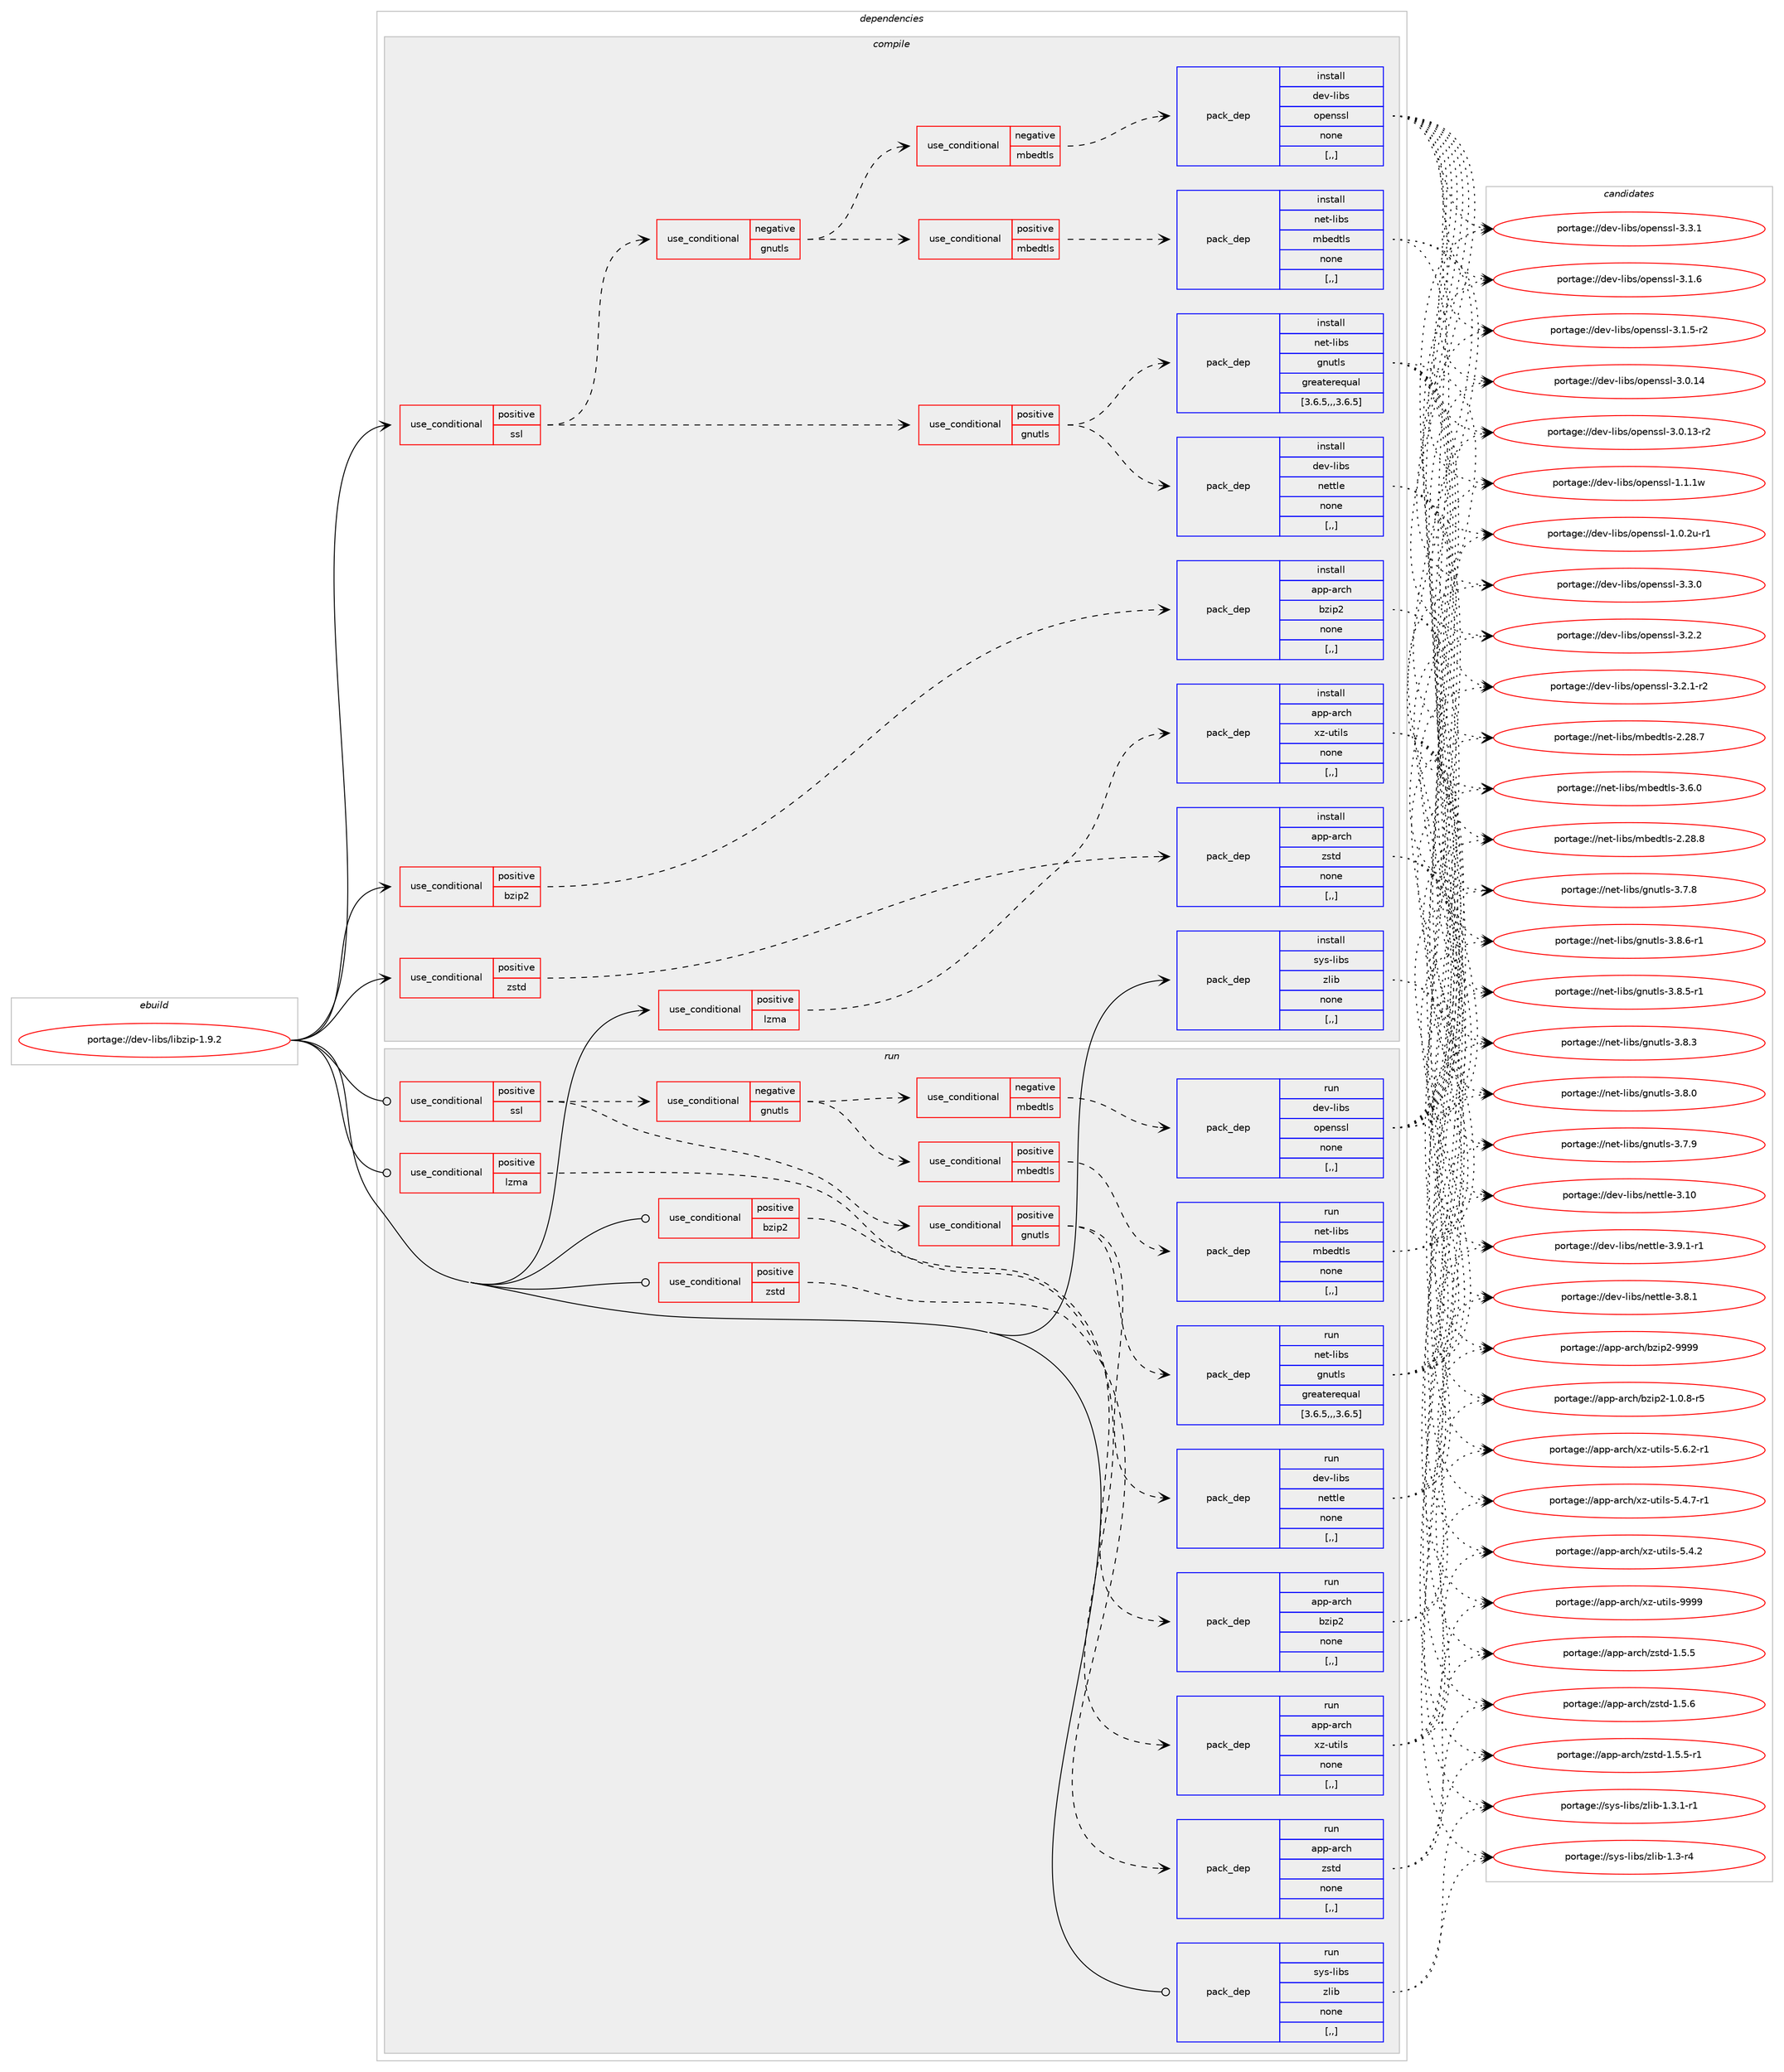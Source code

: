 digraph prolog {

# *************
# Graph options
# *************

newrank=true;
concentrate=true;
compound=true;
graph [rankdir=LR,fontname=Helvetica,fontsize=10,ranksep=1.5];#, ranksep=2.5, nodesep=0.2];
edge  [arrowhead=vee];
node  [fontname=Helvetica,fontsize=10];

# **********
# The ebuild
# **********

subgraph cluster_leftcol {
color=gray;
label=<<i>ebuild</i>>;
id [label="portage://dev-libs/libzip-1.9.2", color=red, width=4, href="../dev-libs/libzip-1.9.2.svg"];
}

# ****************
# The dependencies
# ****************

subgraph cluster_midcol {
color=gray;
label=<<i>dependencies</i>>;
subgraph cluster_compile {
fillcolor="#eeeeee";
style=filled;
label=<<i>compile</i>>;
subgraph cond27631 {
dependency112274 [label=<<TABLE BORDER="0" CELLBORDER="1" CELLSPACING="0" CELLPADDING="4"><TR><TD ROWSPAN="3" CELLPADDING="10">use_conditional</TD></TR><TR><TD>positive</TD></TR><TR><TD>bzip2</TD></TR></TABLE>>, shape=none, color=red];
subgraph pack83444 {
dependency112275 [label=<<TABLE BORDER="0" CELLBORDER="1" CELLSPACING="0" CELLPADDING="4" WIDTH="220"><TR><TD ROWSPAN="6" CELLPADDING="30">pack_dep</TD></TR><TR><TD WIDTH="110">install</TD></TR><TR><TD>app-arch</TD></TR><TR><TD>bzip2</TD></TR><TR><TD>none</TD></TR><TR><TD>[,,]</TD></TR></TABLE>>, shape=none, color=blue];
}
dependency112274:e -> dependency112275:w [weight=20,style="dashed",arrowhead="vee"];
}
id:e -> dependency112274:w [weight=20,style="solid",arrowhead="vee"];
subgraph cond27632 {
dependency112276 [label=<<TABLE BORDER="0" CELLBORDER="1" CELLSPACING="0" CELLPADDING="4"><TR><TD ROWSPAN="3" CELLPADDING="10">use_conditional</TD></TR><TR><TD>positive</TD></TR><TR><TD>lzma</TD></TR></TABLE>>, shape=none, color=red];
subgraph pack83445 {
dependency112277 [label=<<TABLE BORDER="0" CELLBORDER="1" CELLSPACING="0" CELLPADDING="4" WIDTH="220"><TR><TD ROWSPAN="6" CELLPADDING="30">pack_dep</TD></TR><TR><TD WIDTH="110">install</TD></TR><TR><TD>app-arch</TD></TR><TR><TD>xz-utils</TD></TR><TR><TD>none</TD></TR><TR><TD>[,,]</TD></TR></TABLE>>, shape=none, color=blue];
}
dependency112276:e -> dependency112277:w [weight=20,style="dashed",arrowhead="vee"];
}
id:e -> dependency112276:w [weight=20,style="solid",arrowhead="vee"];
subgraph cond27633 {
dependency112278 [label=<<TABLE BORDER="0" CELLBORDER="1" CELLSPACING="0" CELLPADDING="4"><TR><TD ROWSPAN="3" CELLPADDING="10">use_conditional</TD></TR><TR><TD>positive</TD></TR><TR><TD>ssl</TD></TR></TABLE>>, shape=none, color=red];
subgraph cond27634 {
dependency112279 [label=<<TABLE BORDER="0" CELLBORDER="1" CELLSPACING="0" CELLPADDING="4"><TR><TD ROWSPAN="3" CELLPADDING="10">use_conditional</TD></TR><TR><TD>positive</TD></TR><TR><TD>gnutls</TD></TR></TABLE>>, shape=none, color=red];
subgraph pack83446 {
dependency112280 [label=<<TABLE BORDER="0" CELLBORDER="1" CELLSPACING="0" CELLPADDING="4" WIDTH="220"><TR><TD ROWSPAN="6" CELLPADDING="30">pack_dep</TD></TR><TR><TD WIDTH="110">install</TD></TR><TR><TD>dev-libs</TD></TR><TR><TD>nettle</TD></TR><TR><TD>none</TD></TR><TR><TD>[,,]</TD></TR></TABLE>>, shape=none, color=blue];
}
dependency112279:e -> dependency112280:w [weight=20,style="dashed",arrowhead="vee"];
subgraph pack83447 {
dependency112281 [label=<<TABLE BORDER="0" CELLBORDER="1" CELLSPACING="0" CELLPADDING="4" WIDTH="220"><TR><TD ROWSPAN="6" CELLPADDING="30">pack_dep</TD></TR><TR><TD WIDTH="110">install</TD></TR><TR><TD>net-libs</TD></TR><TR><TD>gnutls</TD></TR><TR><TD>greaterequal</TD></TR><TR><TD>[3.6.5,,,3.6.5]</TD></TR></TABLE>>, shape=none, color=blue];
}
dependency112279:e -> dependency112281:w [weight=20,style="dashed",arrowhead="vee"];
}
dependency112278:e -> dependency112279:w [weight=20,style="dashed",arrowhead="vee"];
subgraph cond27635 {
dependency112282 [label=<<TABLE BORDER="0" CELLBORDER="1" CELLSPACING="0" CELLPADDING="4"><TR><TD ROWSPAN="3" CELLPADDING="10">use_conditional</TD></TR><TR><TD>negative</TD></TR><TR><TD>gnutls</TD></TR></TABLE>>, shape=none, color=red];
subgraph cond27636 {
dependency112283 [label=<<TABLE BORDER="0" CELLBORDER="1" CELLSPACING="0" CELLPADDING="4"><TR><TD ROWSPAN="3" CELLPADDING="10">use_conditional</TD></TR><TR><TD>positive</TD></TR><TR><TD>mbedtls</TD></TR></TABLE>>, shape=none, color=red];
subgraph pack83448 {
dependency112284 [label=<<TABLE BORDER="0" CELLBORDER="1" CELLSPACING="0" CELLPADDING="4" WIDTH="220"><TR><TD ROWSPAN="6" CELLPADDING="30">pack_dep</TD></TR><TR><TD WIDTH="110">install</TD></TR><TR><TD>net-libs</TD></TR><TR><TD>mbedtls</TD></TR><TR><TD>none</TD></TR><TR><TD>[,,]</TD></TR></TABLE>>, shape=none, color=blue];
}
dependency112283:e -> dependency112284:w [weight=20,style="dashed",arrowhead="vee"];
}
dependency112282:e -> dependency112283:w [weight=20,style="dashed",arrowhead="vee"];
subgraph cond27637 {
dependency112285 [label=<<TABLE BORDER="0" CELLBORDER="1" CELLSPACING="0" CELLPADDING="4"><TR><TD ROWSPAN="3" CELLPADDING="10">use_conditional</TD></TR><TR><TD>negative</TD></TR><TR><TD>mbedtls</TD></TR></TABLE>>, shape=none, color=red];
subgraph pack83449 {
dependency112286 [label=<<TABLE BORDER="0" CELLBORDER="1" CELLSPACING="0" CELLPADDING="4" WIDTH="220"><TR><TD ROWSPAN="6" CELLPADDING="30">pack_dep</TD></TR><TR><TD WIDTH="110">install</TD></TR><TR><TD>dev-libs</TD></TR><TR><TD>openssl</TD></TR><TR><TD>none</TD></TR><TR><TD>[,,]</TD></TR></TABLE>>, shape=none, color=blue];
}
dependency112285:e -> dependency112286:w [weight=20,style="dashed",arrowhead="vee"];
}
dependency112282:e -> dependency112285:w [weight=20,style="dashed",arrowhead="vee"];
}
dependency112278:e -> dependency112282:w [weight=20,style="dashed",arrowhead="vee"];
}
id:e -> dependency112278:w [weight=20,style="solid",arrowhead="vee"];
subgraph cond27638 {
dependency112287 [label=<<TABLE BORDER="0" CELLBORDER="1" CELLSPACING="0" CELLPADDING="4"><TR><TD ROWSPAN="3" CELLPADDING="10">use_conditional</TD></TR><TR><TD>positive</TD></TR><TR><TD>zstd</TD></TR></TABLE>>, shape=none, color=red];
subgraph pack83450 {
dependency112288 [label=<<TABLE BORDER="0" CELLBORDER="1" CELLSPACING="0" CELLPADDING="4" WIDTH="220"><TR><TD ROWSPAN="6" CELLPADDING="30">pack_dep</TD></TR><TR><TD WIDTH="110">install</TD></TR><TR><TD>app-arch</TD></TR><TR><TD>zstd</TD></TR><TR><TD>none</TD></TR><TR><TD>[,,]</TD></TR></TABLE>>, shape=none, color=blue];
}
dependency112287:e -> dependency112288:w [weight=20,style="dashed",arrowhead="vee"];
}
id:e -> dependency112287:w [weight=20,style="solid",arrowhead="vee"];
subgraph pack83451 {
dependency112289 [label=<<TABLE BORDER="0" CELLBORDER="1" CELLSPACING="0" CELLPADDING="4" WIDTH="220"><TR><TD ROWSPAN="6" CELLPADDING="30">pack_dep</TD></TR><TR><TD WIDTH="110">install</TD></TR><TR><TD>sys-libs</TD></TR><TR><TD>zlib</TD></TR><TR><TD>none</TD></TR><TR><TD>[,,]</TD></TR></TABLE>>, shape=none, color=blue];
}
id:e -> dependency112289:w [weight=20,style="solid",arrowhead="vee"];
}
subgraph cluster_compileandrun {
fillcolor="#eeeeee";
style=filled;
label=<<i>compile and run</i>>;
}
subgraph cluster_run {
fillcolor="#eeeeee";
style=filled;
label=<<i>run</i>>;
subgraph cond27639 {
dependency112290 [label=<<TABLE BORDER="0" CELLBORDER="1" CELLSPACING="0" CELLPADDING="4"><TR><TD ROWSPAN="3" CELLPADDING="10">use_conditional</TD></TR><TR><TD>positive</TD></TR><TR><TD>bzip2</TD></TR></TABLE>>, shape=none, color=red];
subgraph pack83452 {
dependency112291 [label=<<TABLE BORDER="0" CELLBORDER="1" CELLSPACING="0" CELLPADDING="4" WIDTH="220"><TR><TD ROWSPAN="6" CELLPADDING="30">pack_dep</TD></TR><TR><TD WIDTH="110">run</TD></TR><TR><TD>app-arch</TD></TR><TR><TD>bzip2</TD></TR><TR><TD>none</TD></TR><TR><TD>[,,]</TD></TR></TABLE>>, shape=none, color=blue];
}
dependency112290:e -> dependency112291:w [weight=20,style="dashed",arrowhead="vee"];
}
id:e -> dependency112290:w [weight=20,style="solid",arrowhead="odot"];
subgraph cond27640 {
dependency112292 [label=<<TABLE BORDER="0" CELLBORDER="1" CELLSPACING="0" CELLPADDING="4"><TR><TD ROWSPAN="3" CELLPADDING="10">use_conditional</TD></TR><TR><TD>positive</TD></TR><TR><TD>lzma</TD></TR></TABLE>>, shape=none, color=red];
subgraph pack83453 {
dependency112293 [label=<<TABLE BORDER="0" CELLBORDER="1" CELLSPACING="0" CELLPADDING="4" WIDTH="220"><TR><TD ROWSPAN="6" CELLPADDING="30">pack_dep</TD></TR><TR><TD WIDTH="110">run</TD></TR><TR><TD>app-arch</TD></TR><TR><TD>xz-utils</TD></TR><TR><TD>none</TD></TR><TR><TD>[,,]</TD></TR></TABLE>>, shape=none, color=blue];
}
dependency112292:e -> dependency112293:w [weight=20,style="dashed",arrowhead="vee"];
}
id:e -> dependency112292:w [weight=20,style="solid",arrowhead="odot"];
subgraph cond27641 {
dependency112294 [label=<<TABLE BORDER="0" CELLBORDER="1" CELLSPACING="0" CELLPADDING="4"><TR><TD ROWSPAN="3" CELLPADDING="10">use_conditional</TD></TR><TR><TD>positive</TD></TR><TR><TD>ssl</TD></TR></TABLE>>, shape=none, color=red];
subgraph cond27642 {
dependency112295 [label=<<TABLE BORDER="0" CELLBORDER="1" CELLSPACING="0" CELLPADDING="4"><TR><TD ROWSPAN="3" CELLPADDING="10">use_conditional</TD></TR><TR><TD>positive</TD></TR><TR><TD>gnutls</TD></TR></TABLE>>, shape=none, color=red];
subgraph pack83454 {
dependency112296 [label=<<TABLE BORDER="0" CELLBORDER="1" CELLSPACING="0" CELLPADDING="4" WIDTH="220"><TR><TD ROWSPAN="6" CELLPADDING="30">pack_dep</TD></TR><TR><TD WIDTH="110">run</TD></TR><TR><TD>dev-libs</TD></TR><TR><TD>nettle</TD></TR><TR><TD>none</TD></TR><TR><TD>[,,]</TD></TR></TABLE>>, shape=none, color=blue];
}
dependency112295:e -> dependency112296:w [weight=20,style="dashed",arrowhead="vee"];
subgraph pack83455 {
dependency112297 [label=<<TABLE BORDER="0" CELLBORDER="1" CELLSPACING="0" CELLPADDING="4" WIDTH="220"><TR><TD ROWSPAN="6" CELLPADDING="30">pack_dep</TD></TR><TR><TD WIDTH="110">run</TD></TR><TR><TD>net-libs</TD></TR><TR><TD>gnutls</TD></TR><TR><TD>greaterequal</TD></TR><TR><TD>[3.6.5,,,3.6.5]</TD></TR></TABLE>>, shape=none, color=blue];
}
dependency112295:e -> dependency112297:w [weight=20,style="dashed",arrowhead="vee"];
}
dependency112294:e -> dependency112295:w [weight=20,style="dashed",arrowhead="vee"];
subgraph cond27643 {
dependency112298 [label=<<TABLE BORDER="0" CELLBORDER="1" CELLSPACING="0" CELLPADDING="4"><TR><TD ROWSPAN="3" CELLPADDING="10">use_conditional</TD></TR><TR><TD>negative</TD></TR><TR><TD>gnutls</TD></TR></TABLE>>, shape=none, color=red];
subgraph cond27644 {
dependency112299 [label=<<TABLE BORDER="0" CELLBORDER="1" CELLSPACING="0" CELLPADDING="4"><TR><TD ROWSPAN="3" CELLPADDING="10">use_conditional</TD></TR><TR><TD>positive</TD></TR><TR><TD>mbedtls</TD></TR></TABLE>>, shape=none, color=red];
subgraph pack83456 {
dependency112300 [label=<<TABLE BORDER="0" CELLBORDER="1" CELLSPACING="0" CELLPADDING="4" WIDTH="220"><TR><TD ROWSPAN="6" CELLPADDING="30">pack_dep</TD></TR><TR><TD WIDTH="110">run</TD></TR><TR><TD>net-libs</TD></TR><TR><TD>mbedtls</TD></TR><TR><TD>none</TD></TR><TR><TD>[,,]</TD></TR></TABLE>>, shape=none, color=blue];
}
dependency112299:e -> dependency112300:w [weight=20,style="dashed",arrowhead="vee"];
}
dependency112298:e -> dependency112299:w [weight=20,style="dashed",arrowhead="vee"];
subgraph cond27645 {
dependency112301 [label=<<TABLE BORDER="0" CELLBORDER="1" CELLSPACING="0" CELLPADDING="4"><TR><TD ROWSPAN="3" CELLPADDING="10">use_conditional</TD></TR><TR><TD>negative</TD></TR><TR><TD>mbedtls</TD></TR></TABLE>>, shape=none, color=red];
subgraph pack83457 {
dependency112302 [label=<<TABLE BORDER="0" CELLBORDER="1" CELLSPACING="0" CELLPADDING="4" WIDTH="220"><TR><TD ROWSPAN="6" CELLPADDING="30">pack_dep</TD></TR><TR><TD WIDTH="110">run</TD></TR><TR><TD>dev-libs</TD></TR><TR><TD>openssl</TD></TR><TR><TD>none</TD></TR><TR><TD>[,,]</TD></TR></TABLE>>, shape=none, color=blue];
}
dependency112301:e -> dependency112302:w [weight=20,style="dashed",arrowhead="vee"];
}
dependency112298:e -> dependency112301:w [weight=20,style="dashed",arrowhead="vee"];
}
dependency112294:e -> dependency112298:w [weight=20,style="dashed",arrowhead="vee"];
}
id:e -> dependency112294:w [weight=20,style="solid",arrowhead="odot"];
subgraph cond27646 {
dependency112303 [label=<<TABLE BORDER="0" CELLBORDER="1" CELLSPACING="0" CELLPADDING="4"><TR><TD ROWSPAN="3" CELLPADDING="10">use_conditional</TD></TR><TR><TD>positive</TD></TR><TR><TD>zstd</TD></TR></TABLE>>, shape=none, color=red];
subgraph pack83458 {
dependency112304 [label=<<TABLE BORDER="0" CELLBORDER="1" CELLSPACING="0" CELLPADDING="4" WIDTH="220"><TR><TD ROWSPAN="6" CELLPADDING="30">pack_dep</TD></TR><TR><TD WIDTH="110">run</TD></TR><TR><TD>app-arch</TD></TR><TR><TD>zstd</TD></TR><TR><TD>none</TD></TR><TR><TD>[,,]</TD></TR></TABLE>>, shape=none, color=blue];
}
dependency112303:e -> dependency112304:w [weight=20,style="dashed",arrowhead="vee"];
}
id:e -> dependency112303:w [weight=20,style="solid",arrowhead="odot"];
subgraph pack83459 {
dependency112305 [label=<<TABLE BORDER="0" CELLBORDER="1" CELLSPACING="0" CELLPADDING="4" WIDTH="220"><TR><TD ROWSPAN="6" CELLPADDING="30">pack_dep</TD></TR><TR><TD WIDTH="110">run</TD></TR><TR><TD>sys-libs</TD></TR><TR><TD>zlib</TD></TR><TR><TD>none</TD></TR><TR><TD>[,,]</TD></TR></TABLE>>, shape=none, color=blue];
}
id:e -> dependency112305:w [weight=20,style="solid",arrowhead="odot"];
}
}

# **************
# The candidates
# **************

subgraph cluster_choices {
rank=same;
color=gray;
label=<<i>candidates</i>>;

subgraph choice83444 {
color=black;
nodesep=1;
choice971121124597114991044798122105112504557575757 [label="portage://app-arch/bzip2-9999", color=red, width=4,href="../app-arch/bzip2-9999.svg"];
choice971121124597114991044798122105112504549464846564511453 [label="portage://app-arch/bzip2-1.0.8-r5", color=red, width=4,href="../app-arch/bzip2-1.0.8-r5.svg"];
dependency112275:e -> choice971121124597114991044798122105112504557575757:w [style=dotted,weight="100"];
dependency112275:e -> choice971121124597114991044798122105112504549464846564511453:w [style=dotted,weight="100"];
}
subgraph choice83445 {
color=black;
nodesep=1;
choice9711211245971149910447120122451171161051081154557575757 [label="portage://app-arch/xz-utils-9999", color=red, width=4,href="../app-arch/xz-utils-9999.svg"];
choice9711211245971149910447120122451171161051081154553465446504511449 [label="portage://app-arch/xz-utils-5.6.2-r1", color=red, width=4,href="../app-arch/xz-utils-5.6.2-r1.svg"];
choice9711211245971149910447120122451171161051081154553465246554511449 [label="portage://app-arch/xz-utils-5.4.7-r1", color=red, width=4,href="../app-arch/xz-utils-5.4.7-r1.svg"];
choice971121124597114991044712012245117116105108115455346524650 [label="portage://app-arch/xz-utils-5.4.2", color=red, width=4,href="../app-arch/xz-utils-5.4.2.svg"];
dependency112277:e -> choice9711211245971149910447120122451171161051081154557575757:w [style=dotted,weight="100"];
dependency112277:e -> choice9711211245971149910447120122451171161051081154553465446504511449:w [style=dotted,weight="100"];
dependency112277:e -> choice9711211245971149910447120122451171161051081154553465246554511449:w [style=dotted,weight="100"];
dependency112277:e -> choice971121124597114991044712012245117116105108115455346524650:w [style=dotted,weight="100"];
}
subgraph choice83446 {
color=black;
nodesep=1;
choice1001011184510810598115471101011161161081014551464948 [label="portage://dev-libs/nettle-3.10", color=red, width=4,href="../dev-libs/nettle-3.10.svg"];
choice1001011184510810598115471101011161161081014551465746494511449 [label="portage://dev-libs/nettle-3.9.1-r1", color=red, width=4,href="../dev-libs/nettle-3.9.1-r1.svg"];
choice100101118451081059811547110101116116108101455146564649 [label="portage://dev-libs/nettle-3.8.1", color=red, width=4,href="../dev-libs/nettle-3.8.1.svg"];
dependency112280:e -> choice1001011184510810598115471101011161161081014551464948:w [style=dotted,weight="100"];
dependency112280:e -> choice1001011184510810598115471101011161161081014551465746494511449:w [style=dotted,weight="100"];
dependency112280:e -> choice100101118451081059811547110101116116108101455146564649:w [style=dotted,weight="100"];
}
subgraph choice83447 {
color=black;
nodesep=1;
choice1101011164510810598115471031101171161081154551465646544511449 [label="portage://net-libs/gnutls-3.8.6-r1", color=red, width=4,href="../net-libs/gnutls-3.8.6-r1.svg"];
choice1101011164510810598115471031101171161081154551465646534511449 [label="portage://net-libs/gnutls-3.8.5-r1", color=red, width=4,href="../net-libs/gnutls-3.8.5-r1.svg"];
choice110101116451081059811547103110117116108115455146564651 [label="portage://net-libs/gnutls-3.8.3", color=red, width=4,href="../net-libs/gnutls-3.8.3.svg"];
choice110101116451081059811547103110117116108115455146564648 [label="portage://net-libs/gnutls-3.8.0", color=red, width=4,href="../net-libs/gnutls-3.8.0.svg"];
choice110101116451081059811547103110117116108115455146554657 [label="portage://net-libs/gnutls-3.7.9", color=red, width=4,href="../net-libs/gnutls-3.7.9.svg"];
choice110101116451081059811547103110117116108115455146554656 [label="portage://net-libs/gnutls-3.7.8", color=red, width=4,href="../net-libs/gnutls-3.7.8.svg"];
dependency112281:e -> choice1101011164510810598115471031101171161081154551465646544511449:w [style=dotted,weight="100"];
dependency112281:e -> choice1101011164510810598115471031101171161081154551465646534511449:w [style=dotted,weight="100"];
dependency112281:e -> choice110101116451081059811547103110117116108115455146564651:w [style=dotted,weight="100"];
dependency112281:e -> choice110101116451081059811547103110117116108115455146564648:w [style=dotted,weight="100"];
dependency112281:e -> choice110101116451081059811547103110117116108115455146554657:w [style=dotted,weight="100"];
dependency112281:e -> choice110101116451081059811547103110117116108115455146554656:w [style=dotted,weight="100"];
}
subgraph choice83448 {
color=black;
nodesep=1;
choice11010111645108105981154710998101100116108115455146544648 [label="portage://net-libs/mbedtls-3.6.0", color=red, width=4,href="../net-libs/mbedtls-3.6.0.svg"];
choice1101011164510810598115471099810110011610811545504650564656 [label="portage://net-libs/mbedtls-2.28.8", color=red, width=4,href="../net-libs/mbedtls-2.28.8.svg"];
choice1101011164510810598115471099810110011610811545504650564655 [label="portage://net-libs/mbedtls-2.28.7", color=red, width=4,href="../net-libs/mbedtls-2.28.7.svg"];
dependency112284:e -> choice11010111645108105981154710998101100116108115455146544648:w [style=dotted,weight="100"];
dependency112284:e -> choice1101011164510810598115471099810110011610811545504650564656:w [style=dotted,weight="100"];
dependency112284:e -> choice1101011164510810598115471099810110011610811545504650564655:w [style=dotted,weight="100"];
}
subgraph choice83449 {
color=black;
nodesep=1;
choice100101118451081059811547111112101110115115108455146514649 [label="portage://dev-libs/openssl-3.3.1", color=red, width=4,href="../dev-libs/openssl-3.3.1.svg"];
choice100101118451081059811547111112101110115115108455146514648 [label="portage://dev-libs/openssl-3.3.0", color=red, width=4,href="../dev-libs/openssl-3.3.0.svg"];
choice100101118451081059811547111112101110115115108455146504650 [label="portage://dev-libs/openssl-3.2.2", color=red, width=4,href="../dev-libs/openssl-3.2.2.svg"];
choice1001011184510810598115471111121011101151151084551465046494511450 [label="portage://dev-libs/openssl-3.2.1-r2", color=red, width=4,href="../dev-libs/openssl-3.2.1-r2.svg"];
choice100101118451081059811547111112101110115115108455146494654 [label="portage://dev-libs/openssl-3.1.6", color=red, width=4,href="../dev-libs/openssl-3.1.6.svg"];
choice1001011184510810598115471111121011101151151084551464946534511450 [label="portage://dev-libs/openssl-3.1.5-r2", color=red, width=4,href="../dev-libs/openssl-3.1.5-r2.svg"];
choice10010111845108105981154711111210111011511510845514648464952 [label="portage://dev-libs/openssl-3.0.14", color=red, width=4,href="../dev-libs/openssl-3.0.14.svg"];
choice100101118451081059811547111112101110115115108455146484649514511450 [label="portage://dev-libs/openssl-3.0.13-r2", color=red, width=4,href="../dev-libs/openssl-3.0.13-r2.svg"];
choice100101118451081059811547111112101110115115108454946494649119 [label="portage://dev-libs/openssl-1.1.1w", color=red, width=4,href="../dev-libs/openssl-1.1.1w.svg"];
choice1001011184510810598115471111121011101151151084549464846501174511449 [label="portage://dev-libs/openssl-1.0.2u-r1", color=red, width=4,href="../dev-libs/openssl-1.0.2u-r1.svg"];
dependency112286:e -> choice100101118451081059811547111112101110115115108455146514649:w [style=dotted,weight="100"];
dependency112286:e -> choice100101118451081059811547111112101110115115108455146514648:w [style=dotted,weight="100"];
dependency112286:e -> choice100101118451081059811547111112101110115115108455146504650:w [style=dotted,weight="100"];
dependency112286:e -> choice1001011184510810598115471111121011101151151084551465046494511450:w [style=dotted,weight="100"];
dependency112286:e -> choice100101118451081059811547111112101110115115108455146494654:w [style=dotted,weight="100"];
dependency112286:e -> choice1001011184510810598115471111121011101151151084551464946534511450:w [style=dotted,weight="100"];
dependency112286:e -> choice10010111845108105981154711111210111011511510845514648464952:w [style=dotted,weight="100"];
dependency112286:e -> choice100101118451081059811547111112101110115115108455146484649514511450:w [style=dotted,weight="100"];
dependency112286:e -> choice100101118451081059811547111112101110115115108454946494649119:w [style=dotted,weight="100"];
dependency112286:e -> choice1001011184510810598115471111121011101151151084549464846501174511449:w [style=dotted,weight="100"];
}
subgraph choice83450 {
color=black;
nodesep=1;
choice9711211245971149910447122115116100454946534654 [label="portage://app-arch/zstd-1.5.6", color=red, width=4,href="../app-arch/zstd-1.5.6.svg"];
choice97112112459711499104471221151161004549465346534511449 [label="portage://app-arch/zstd-1.5.5-r1", color=red, width=4,href="../app-arch/zstd-1.5.5-r1.svg"];
choice9711211245971149910447122115116100454946534653 [label="portage://app-arch/zstd-1.5.5", color=red, width=4,href="../app-arch/zstd-1.5.5.svg"];
dependency112288:e -> choice9711211245971149910447122115116100454946534654:w [style=dotted,weight="100"];
dependency112288:e -> choice97112112459711499104471221151161004549465346534511449:w [style=dotted,weight="100"];
dependency112288:e -> choice9711211245971149910447122115116100454946534653:w [style=dotted,weight="100"];
}
subgraph choice83451 {
color=black;
nodesep=1;
choice115121115451081059811547122108105984549465146494511449 [label="portage://sys-libs/zlib-1.3.1-r1", color=red, width=4,href="../sys-libs/zlib-1.3.1-r1.svg"];
choice11512111545108105981154712210810598454946514511452 [label="portage://sys-libs/zlib-1.3-r4", color=red, width=4,href="../sys-libs/zlib-1.3-r4.svg"];
dependency112289:e -> choice115121115451081059811547122108105984549465146494511449:w [style=dotted,weight="100"];
dependency112289:e -> choice11512111545108105981154712210810598454946514511452:w [style=dotted,weight="100"];
}
subgraph choice83452 {
color=black;
nodesep=1;
choice971121124597114991044798122105112504557575757 [label="portage://app-arch/bzip2-9999", color=red, width=4,href="../app-arch/bzip2-9999.svg"];
choice971121124597114991044798122105112504549464846564511453 [label="portage://app-arch/bzip2-1.0.8-r5", color=red, width=4,href="../app-arch/bzip2-1.0.8-r5.svg"];
dependency112291:e -> choice971121124597114991044798122105112504557575757:w [style=dotted,weight="100"];
dependency112291:e -> choice971121124597114991044798122105112504549464846564511453:w [style=dotted,weight="100"];
}
subgraph choice83453 {
color=black;
nodesep=1;
choice9711211245971149910447120122451171161051081154557575757 [label="portage://app-arch/xz-utils-9999", color=red, width=4,href="../app-arch/xz-utils-9999.svg"];
choice9711211245971149910447120122451171161051081154553465446504511449 [label="portage://app-arch/xz-utils-5.6.2-r1", color=red, width=4,href="../app-arch/xz-utils-5.6.2-r1.svg"];
choice9711211245971149910447120122451171161051081154553465246554511449 [label="portage://app-arch/xz-utils-5.4.7-r1", color=red, width=4,href="../app-arch/xz-utils-5.4.7-r1.svg"];
choice971121124597114991044712012245117116105108115455346524650 [label="portage://app-arch/xz-utils-5.4.2", color=red, width=4,href="../app-arch/xz-utils-5.4.2.svg"];
dependency112293:e -> choice9711211245971149910447120122451171161051081154557575757:w [style=dotted,weight="100"];
dependency112293:e -> choice9711211245971149910447120122451171161051081154553465446504511449:w [style=dotted,weight="100"];
dependency112293:e -> choice9711211245971149910447120122451171161051081154553465246554511449:w [style=dotted,weight="100"];
dependency112293:e -> choice971121124597114991044712012245117116105108115455346524650:w [style=dotted,weight="100"];
}
subgraph choice83454 {
color=black;
nodesep=1;
choice1001011184510810598115471101011161161081014551464948 [label="portage://dev-libs/nettle-3.10", color=red, width=4,href="../dev-libs/nettle-3.10.svg"];
choice1001011184510810598115471101011161161081014551465746494511449 [label="portage://dev-libs/nettle-3.9.1-r1", color=red, width=4,href="../dev-libs/nettle-3.9.1-r1.svg"];
choice100101118451081059811547110101116116108101455146564649 [label="portage://dev-libs/nettle-3.8.1", color=red, width=4,href="../dev-libs/nettle-3.8.1.svg"];
dependency112296:e -> choice1001011184510810598115471101011161161081014551464948:w [style=dotted,weight="100"];
dependency112296:e -> choice1001011184510810598115471101011161161081014551465746494511449:w [style=dotted,weight="100"];
dependency112296:e -> choice100101118451081059811547110101116116108101455146564649:w [style=dotted,weight="100"];
}
subgraph choice83455 {
color=black;
nodesep=1;
choice1101011164510810598115471031101171161081154551465646544511449 [label="portage://net-libs/gnutls-3.8.6-r1", color=red, width=4,href="../net-libs/gnutls-3.8.6-r1.svg"];
choice1101011164510810598115471031101171161081154551465646534511449 [label="portage://net-libs/gnutls-3.8.5-r1", color=red, width=4,href="../net-libs/gnutls-3.8.5-r1.svg"];
choice110101116451081059811547103110117116108115455146564651 [label="portage://net-libs/gnutls-3.8.3", color=red, width=4,href="../net-libs/gnutls-3.8.3.svg"];
choice110101116451081059811547103110117116108115455146564648 [label="portage://net-libs/gnutls-3.8.0", color=red, width=4,href="../net-libs/gnutls-3.8.0.svg"];
choice110101116451081059811547103110117116108115455146554657 [label="portage://net-libs/gnutls-3.7.9", color=red, width=4,href="../net-libs/gnutls-3.7.9.svg"];
choice110101116451081059811547103110117116108115455146554656 [label="portage://net-libs/gnutls-3.7.8", color=red, width=4,href="../net-libs/gnutls-3.7.8.svg"];
dependency112297:e -> choice1101011164510810598115471031101171161081154551465646544511449:w [style=dotted,weight="100"];
dependency112297:e -> choice1101011164510810598115471031101171161081154551465646534511449:w [style=dotted,weight="100"];
dependency112297:e -> choice110101116451081059811547103110117116108115455146564651:w [style=dotted,weight="100"];
dependency112297:e -> choice110101116451081059811547103110117116108115455146564648:w [style=dotted,weight="100"];
dependency112297:e -> choice110101116451081059811547103110117116108115455146554657:w [style=dotted,weight="100"];
dependency112297:e -> choice110101116451081059811547103110117116108115455146554656:w [style=dotted,weight="100"];
}
subgraph choice83456 {
color=black;
nodesep=1;
choice11010111645108105981154710998101100116108115455146544648 [label="portage://net-libs/mbedtls-3.6.0", color=red, width=4,href="../net-libs/mbedtls-3.6.0.svg"];
choice1101011164510810598115471099810110011610811545504650564656 [label="portage://net-libs/mbedtls-2.28.8", color=red, width=4,href="../net-libs/mbedtls-2.28.8.svg"];
choice1101011164510810598115471099810110011610811545504650564655 [label="portage://net-libs/mbedtls-2.28.7", color=red, width=4,href="../net-libs/mbedtls-2.28.7.svg"];
dependency112300:e -> choice11010111645108105981154710998101100116108115455146544648:w [style=dotted,weight="100"];
dependency112300:e -> choice1101011164510810598115471099810110011610811545504650564656:w [style=dotted,weight="100"];
dependency112300:e -> choice1101011164510810598115471099810110011610811545504650564655:w [style=dotted,weight="100"];
}
subgraph choice83457 {
color=black;
nodesep=1;
choice100101118451081059811547111112101110115115108455146514649 [label="portage://dev-libs/openssl-3.3.1", color=red, width=4,href="../dev-libs/openssl-3.3.1.svg"];
choice100101118451081059811547111112101110115115108455146514648 [label="portage://dev-libs/openssl-3.3.0", color=red, width=4,href="../dev-libs/openssl-3.3.0.svg"];
choice100101118451081059811547111112101110115115108455146504650 [label="portage://dev-libs/openssl-3.2.2", color=red, width=4,href="../dev-libs/openssl-3.2.2.svg"];
choice1001011184510810598115471111121011101151151084551465046494511450 [label="portage://dev-libs/openssl-3.2.1-r2", color=red, width=4,href="../dev-libs/openssl-3.2.1-r2.svg"];
choice100101118451081059811547111112101110115115108455146494654 [label="portage://dev-libs/openssl-3.1.6", color=red, width=4,href="../dev-libs/openssl-3.1.6.svg"];
choice1001011184510810598115471111121011101151151084551464946534511450 [label="portage://dev-libs/openssl-3.1.5-r2", color=red, width=4,href="../dev-libs/openssl-3.1.5-r2.svg"];
choice10010111845108105981154711111210111011511510845514648464952 [label="portage://dev-libs/openssl-3.0.14", color=red, width=4,href="../dev-libs/openssl-3.0.14.svg"];
choice100101118451081059811547111112101110115115108455146484649514511450 [label="portage://dev-libs/openssl-3.0.13-r2", color=red, width=4,href="../dev-libs/openssl-3.0.13-r2.svg"];
choice100101118451081059811547111112101110115115108454946494649119 [label="portage://dev-libs/openssl-1.1.1w", color=red, width=4,href="../dev-libs/openssl-1.1.1w.svg"];
choice1001011184510810598115471111121011101151151084549464846501174511449 [label="portage://dev-libs/openssl-1.0.2u-r1", color=red, width=4,href="../dev-libs/openssl-1.0.2u-r1.svg"];
dependency112302:e -> choice100101118451081059811547111112101110115115108455146514649:w [style=dotted,weight="100"];
dependency112302:e -> choice100101118451081059811547111112101110115115108455146514648:w [style=dotted,weight="100"];
dependency112302:e -> choice100101118451081059811547111112101110115115108455146504650:w [style=dotted,weight="100"];
dependency112302:e -> choice1001011184510810598115471111121011101151151084551465046494511450:w [style=dotted,weight="100"];
dependency112302:e -> choice100101118451081059811547111112101110115115108455146494654:w [style=dotted,weight="100"];
dependency112302:e -> choice1001011184510810598115471111121011101151151084551464946534511450:w [style=dotted,weight="100"];
dependency112302:e -> choice10010111845108105981154711111210111011511510845514648464952:w [style=dotted,weight="100"];
dependency112302:e -> choice100101118451081059811547111112101110115115108455146484649514511450:w [style=dotted,weight="100"];
dependency112302:e -> choice100101118451081059811547111112101110115115108454946494649119:w [style=dotted,weight="100"];
dependency112302:e -> choice1001011184510810598115471111121011101151151084549464846501174511449:w [style=dotted,weight="100"];
}
subgraph choice83458 {
color=black;
nodesep=1;
choice9711211245971149910447122115116100454946534654 [label="portage://app-arch/zstd-1.5.6", color=red, width=4,href="../app-arch/zstd-1.5.6.svg"];
choice97112112459711499104471221151161004549465346534511449 [label="portage://app-arch/zstd-1.5.5-r1", color=red, width=4,href="../app-arch/zstd-1.5.5-r1.svg"];
choice9711211245971149910447122115116100454946534653 [label="portage://app-arch/zstd-1.5.5", color=red, width=4,href="../app-arch/zstd-1.5.5.svg"];
dependency112304:e -> choice9711211245971149910447122115116100454946534654:w [style=dotted,weight="100"];
dependency112304:e -> choice97112112459711499104471221151161004549465346534511449:w [style=dotted,weight="100"];
dependency112304:e -> choice9711211245971149910447122115116100454946534653:w [style=dotted,weight="100"];
}
subgraph choice83459 {
color=black;
nodesep=1;
choice115121115451081059811547122108105984549465146494511449 [label="portage://sys-libs/zlib-1.3.1-r1", color=red, width=4,href="../sys-libs/zlib-1.3.1-r1.svg"];
choice11512111545108105981154712210810598454946514511452 [label="portage://sys-libs/zlib-1.3-r4", color=red, width=4,href="../sys-libs/zlib-1.3-r4.svg"];
dependency112305:e -> choice115121115451081059811547122108105984549465146494511449:w [style=dotted,weight="100"];
dependency112305:e -> choice11512111545108105981154712210810598454946514511452:w [style=dotted,weight="100"];
}
}

}
